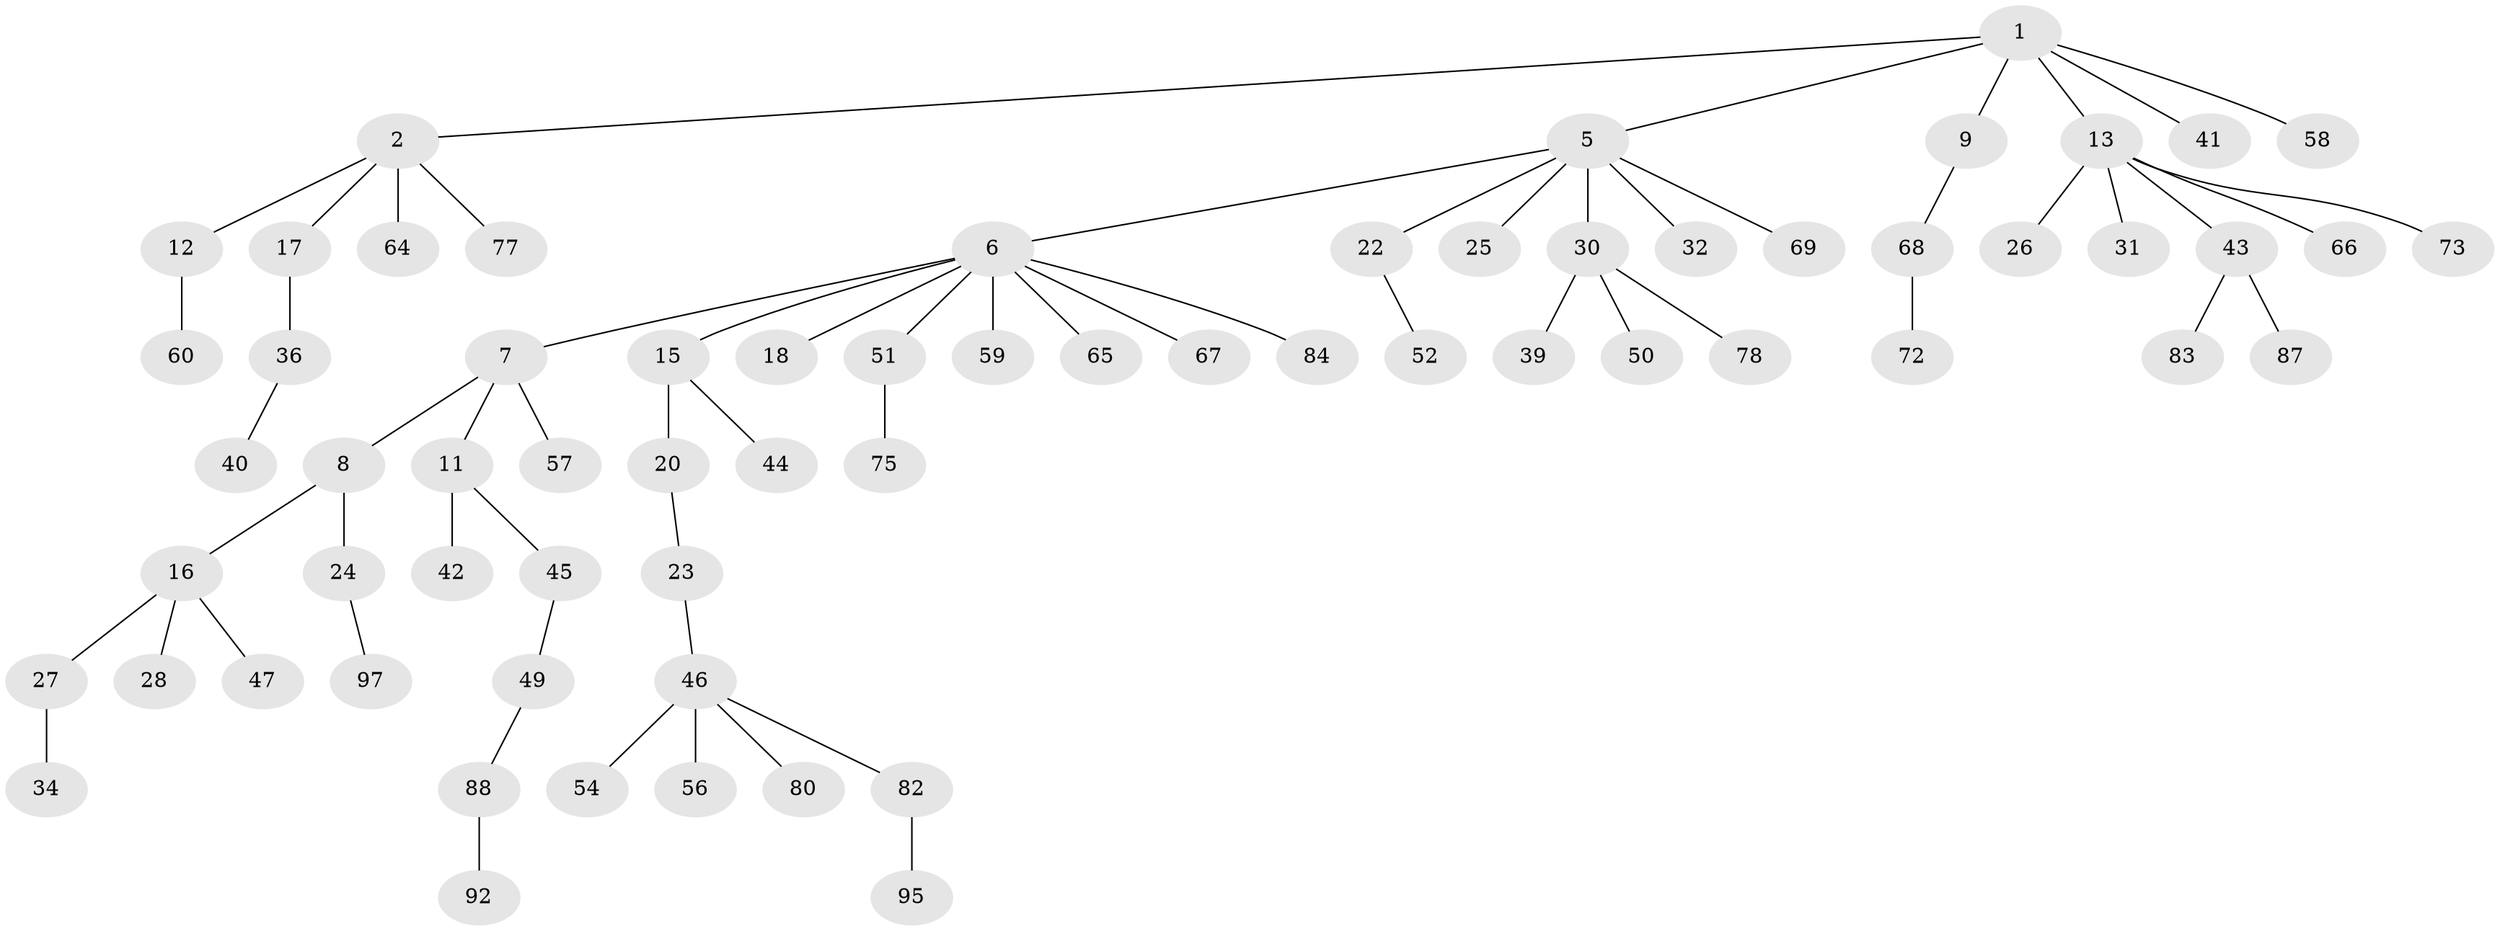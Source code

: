 // original degree distribution, {5: 0.05, 3: 0.1, 2: 0.29, 6: 0.01, 7: 0.01, 4: 0.06, 1: 0.48}
// Generated by graph-tools (version 1.1) at 2025/38/02/21/25 10:38:55]
// undirected, 66 vertices, 65 edges
graph export_dot {
graph [start="1"]
  node [color=gray90,style=filled];
  1 [super="+3"];
  2 [super="+4"];
  5 [super="+14"];
  6 [super="+10"];
  7 [super="+33"];
  8 [super="+79"];
  9;
  11 [super="+21"];
  12 [super="+38"];
  13 [super="+29"];
  15 [super="+63"];
  16 [super="+35"];
  17 [super="+19"];
  18;
  20 [super="+48"];
  22 [super="+70"];
  23;
  24 [super="+53"];
  25;
  26 [super="+91"];
  27;
  28 [super="+96"];
  30 [super="+37"];
  31;
  32;
  34 [super="+74"];
  36;
  39 [super="+61"];
  40;
  41 [super="+89"];
  42;
  43 [super="+55"];
  44 [super="+85"];
  45;
  46 [super="+71"];
  47;
  49 [super="+76"];
  50;
  51 [super="+62"];
  52;
  54 [super="+98"];
  56 [super="+100"];
  57;
  58 [super="+94"];
  59;
  60;
  64;
  65 [super="+90"];
  66;
  67;
  68 [super="+93"];
  69;
  72;
  73 [super="+86"];
  75 [super="+81"];
  77;
  78;
  80;
  82;
  83;
  84;
  87;
  88;
  92;
  95 [super="+99"];
  97;
  1 -- 2;
  1 -- 5;
  1 -- 13;
  1 -- 41;
  1 -- 58;
  1 -- 9;
  2 -- 12;
  2 -- 17;
  2 -- 77;
  2 -- 64;
  5 -- 6;
  5 -- 25;
  5 -- 30;
  5 -- 32;
  5 -- 69;
  5 -- 22;
  6 -- 7;
  6 -- 15;
  6 -- 18;
  6 -- 59;
  6 -- 84;
  6 -- 65;
  6 -- 67;
  6 -- 51;
  7 -- 8;
  7 -- 11;
  7 -- 57;
  8 -- 16;
  8 -- 24;
  9 -- 68;
  11 -- 42;
  11 -- 45;
  12 -- 60;
  13 -- 26;
  13 -- 73;
  13 -- 66;
  13 -- 43;
  13 -- 31;
  15 -- 20;
  15 -- 44;
  16 -- 27;
  16 -- 28;
  16 -- 47;
  17 -- 36;
  20 -- 23;
  22 -- 52;
  23 -- 46;
  24 -- 97;
  27 -- 34;
  30 -- 39;
  30 -- 50;
  30 -- 78;
  36 -- 40;
  43 -- 83;
  43 -- 87;
  45 -- 49;
  46 -- 54;
  46 -- 56;
  46 -- 82;
  46 -- 80;
  49 -- 88;
  51 -- 75;
  68 -- 72;
  82 -- 95;
  88 -- 92;
}
